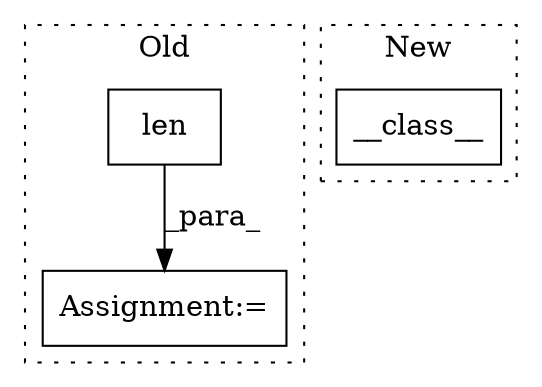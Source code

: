 digraph G {
subgraph cluster0 {
1 [label="len" a="32" s="2037,2057" l="4,1" shape="box"];
3 [label="Assignment:=" a="7" s="2022" l="1" shape="box"];
label = "Old";
style="dotted";
}
subgraph cluster1 {
2 [label="__class__" a="32" s="2162,2188" l="10,1" shape="box"];
label = "New";
style="dotted";
}
1 -> 3 [label="_para_"];
}